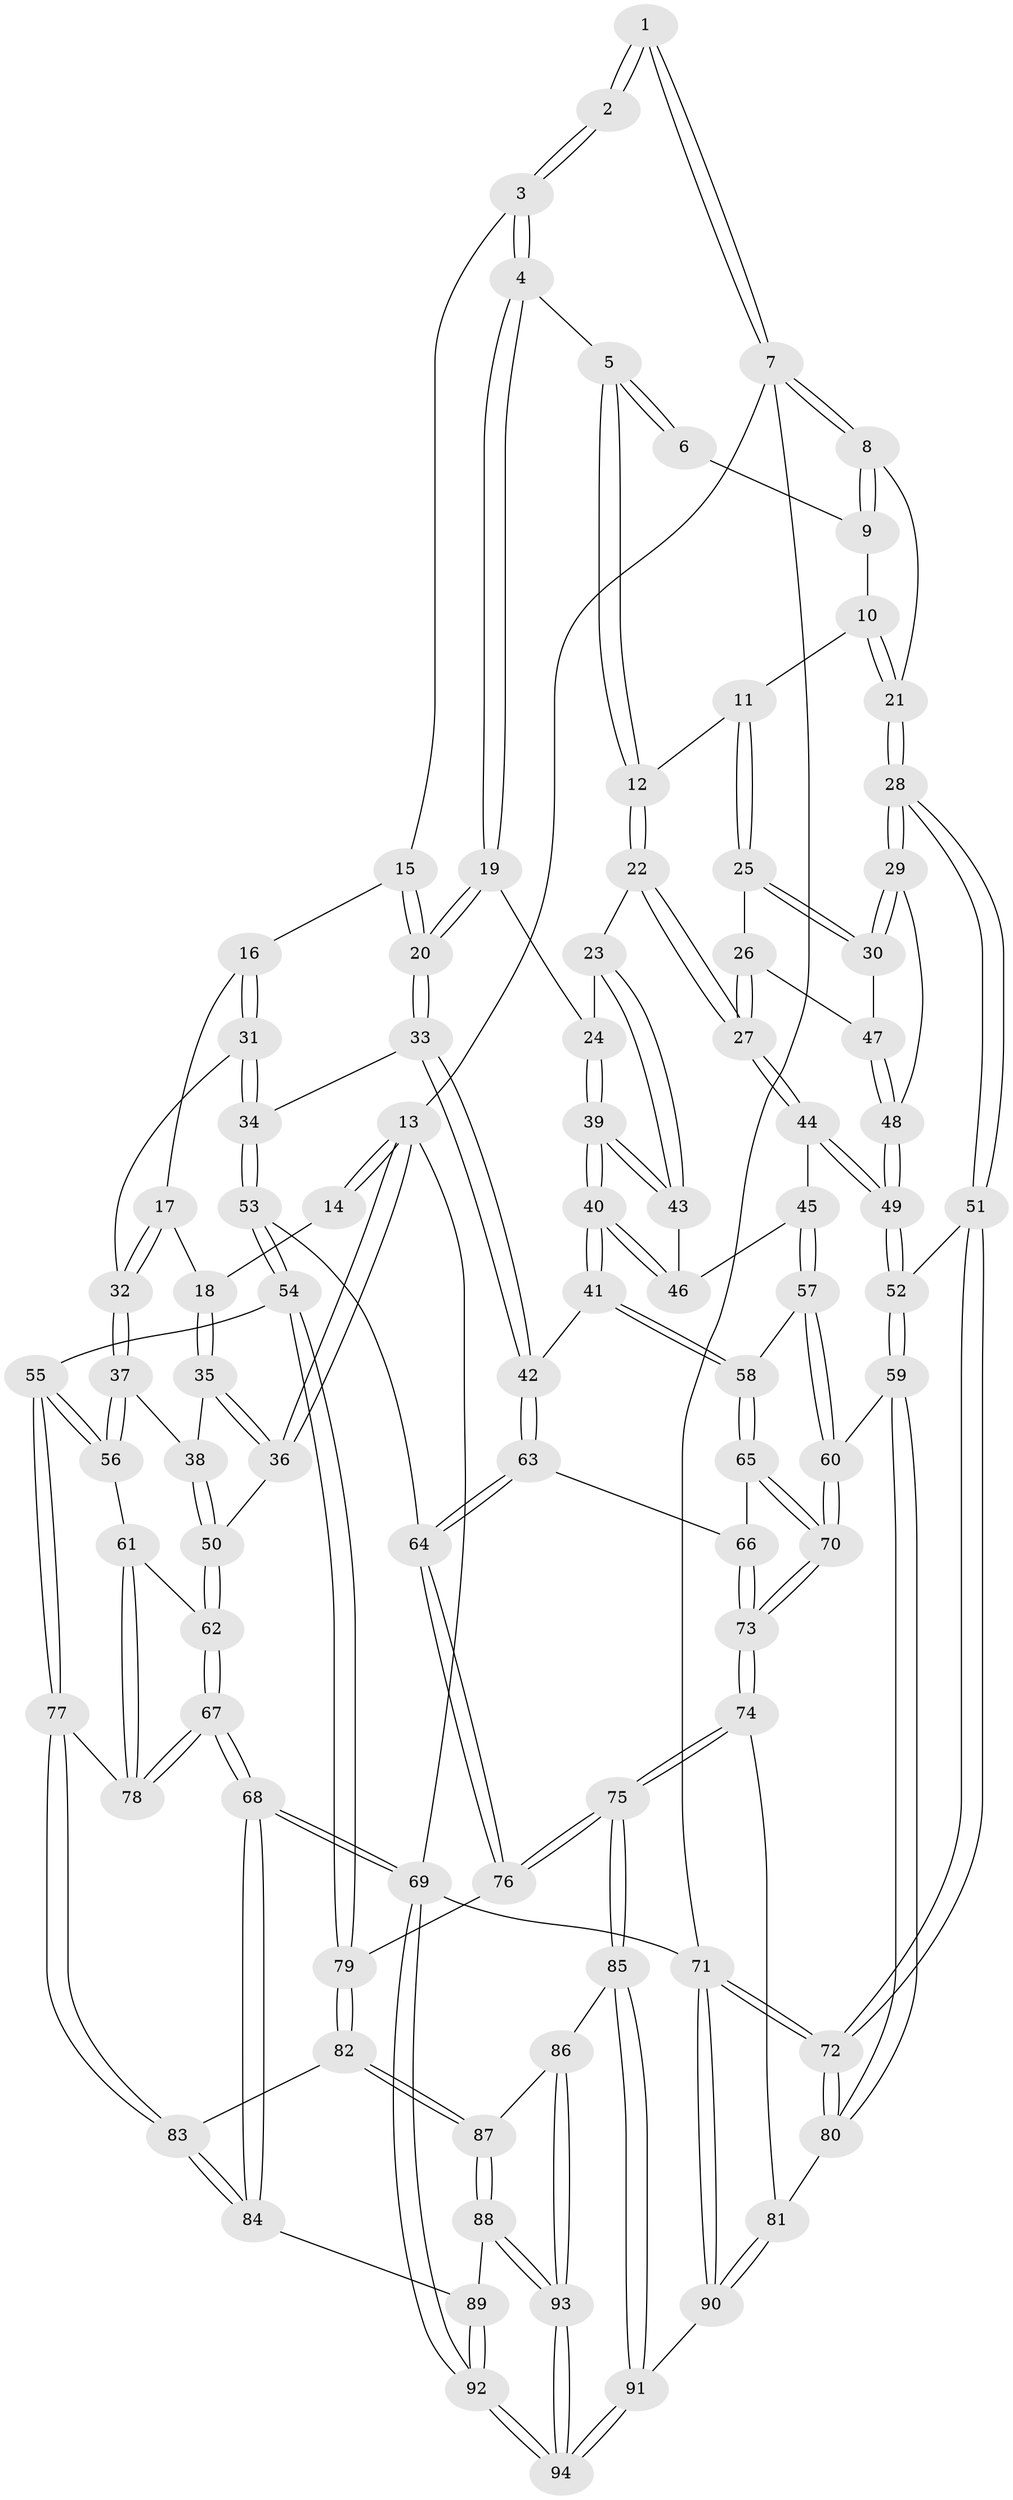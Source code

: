 // coarse degree distribution, {6: 0.10810810810810811, 4: 0.35135135135135137, 3: 0.13513513513513514, 7: 0.02702702702702703, 2: 0.05405405405405406, 5: 0.32432432432432434}
// Generated by graph-tools (version 1.1) at 2025/21/03/04/25 18:21:11]
// undirected, 94 vertices, 232 edges
graph export_dot {
graph [start="1"]
  node [color=gray90,style=filled];
  1 [pos="+0.8796008530468699+0"];
  2 [pos="+0.47483620219733375+0"];
  3 [pos="+0.47931776491791983+0"];
  4 [pos="+0.6919559713710076+0.11134971772886408"];
  5 [pos="+0.7476296313334148+0.12132774827267723"];
  6 [pos="+0.8555091815799643+0.03306275263128661"];
  7 [pos="+1+0"];
  8 [pos="+1+0.10247104912113703"];
  9 [pos="+0.8562883900504699+0.03388015352311784"];
  10 [pos="+0.9304267199771195+0.14211927342585656"];
  11 [pos="+0.8927744772469358+0.17995995948666632"];
  12 [pos="+0.759059142370407+0.1422046610277725"];
  13 [pos="+0+0"];
  14 [pos="+0.10477854776715252+0"];
  15 [pos="+0.4384511887483562+0.013885984400842113"];
  16 [pos="+0.360234508892976+0.11077496226021334"];
  17 [pos="+0.19263361684320238+0.14322253859340128"];
  18 [pos="+0.1825165807925214+0.14280092946716028"];
  19 [pos="+0.629041675499042+0.22267688123531906"];
  20 [pos="+0.5360278758081347+0.231574780555272"];
  21 [pos="+1+0.2050581807817066"];
  22 [pos="+0.7844708846257312+0.2503647205949697"];
  23 [pos="+0.7653600433085223+0.2625220486301583"];
  24 [pos="+0.6382220664141861+0.23447805665227453"];
  25 [pos="+0.8809870449285102+0.2123506397835994"];
  26 [pos="+0.8483319029679335+0.261591311048996"];
  27 [pos="+0.8338066034785481+0.2692050269014811"];
  28 [pos="+1+0.21147242518813605"];
  29 [pos="+1+0.27153044355891165"];
  30 [pos="+0.9893965182956888+0.2652704757514668"];
  31 [pos="+0.34660278455656424+0.316057049622084"];
  32 [pos="+0.32041493847326824+0.31665999340141543"];
  33 [pos="+0.4928297464497614+0.31808622927250746"];
  34 [pos="+0.39281922041916195+0.35258630370182353"];
  35 [pos="+0.16065858763149796+0.16021013443927146"];
  36 [pos="+0+0"];
  37 [pos="+0.1845288167572669+0.34569686413127115"];
  38 [pos="+0.10012055880459862+0.2520557011776672"];
  39 [pos="+0.6669901592771528+0.35900788595567923"];
  40 [pos="+0.6628182784302019+0.3741561406520305"];
  41 [pos="+0.6561551481586747+0.38560975234878214"];
  42 [pos="+0.6148371406841662+0.40580978751674485"];
  43 [pos="+0.7504828144990343+0.28723502039803395"];
  44 [pos="+0.850347229181307+0.38016728486535545"];
  45 [pos="+0.8306333754215958+0.38844722540985804"];
  46 [pos="+0.7746885484765066+0.3622920326095504"];
  47 [pos="+0.8827165688113647+0.2710434197639978"];
  48 [pos="+0.9424658286130347+0.33686749966949686"];
  49 [pos="+0.8914055796996019+0.39736187962077724"];
  50 [pos="+0+0.25522686007263756"];
  51 [pos="+1+0.39483306382510175"];
  52 [pos="+0.9260833500209436+0.44941693535668703"];
  53 [pos="+0.39227976142692583+0.48918900190004955"];
  54 [pos="+0.38672546931283547+0.49998174088189756"];
  55 [pos="+0.24273946631741533+0.5997052934043652"];
  56 [pos="+0.17003181943218132+0.4070345052001501"];
  57 [pos="+0.7738442471435375+0.45099392403336824"];
  58 [pos="+0.7511761454856817+0.45298954935382235"];
  59 [pos="+0.8942523708815853+0.5712797729732029"];
  60 [pos="+0.8648623691642577+0.5754790647967315"];
  61 [pos="+0+0.4680197523565711"];
  62 [pos="+0+0.47141443347053547"];
  63 [pos="+0.5965576985687362+0.47354785106343983"];
  64 [pos="+0.5789004660443566+0.49127697093641587"];
  65 [pos="+0.7299684143296138+0.4949777790110789"];
  66 [pos="+0.6603036998592849+0.514219193484028"];
  67 [pos="+0+0.6850640886964768"];
  68 [pos="+0+0.8494871433140082"];
  69 [pos="+0+1"];
  70 [pos="+0.7610186944876801+0.6373987227428094"];
  71 [pos="+1+1"];
  72 [pos="+1+0.7363634523195095"];
  73 [pos="+0.7288668348090924+0.6702675787527956"];
  74 [pos="+0.7030151001879287+0.7150124056765866"];
  75 [pos="+0.6426222685845665+0.7639320305249556"];
  76 [pos="+0.5688275584749746+0.6954762484966918"];
  77 [pos="+0.24028696336466254+0.605052470056521"];
  78 [pos="+0.23624166550097936+0.6049626368354224"];
  79 [pos="+0.5399583425631436+0.6860277976180678"];
  80 [pos="+1+0.6858785896628697"];
  81 [pos="+0.8938729575763137+0.7577391970307581"];
  82 [pos="+0.3199414991555921+0.7215248358442186"];
  83 [pos="+0.24933672399286752+0.6397267994197765"];
  84 [pos="+0.12301422495842666+0.8049895849184626"];
  85 [pos="+0.6357331367551284+0.85397554686038"];
  86 [pos="+0.4647384603480345+0.8738029324403518"];
  87 [pos="+0.32312213906513765+0.7515067187373975"];
  88 [pos="+0.2659140035976049+0.8938720592027048"];
  89 [pos="+0.18832398834917655+0.8681918331757182"];
  90 [pos="+0.8319049709433864+1"];
  91 [pos="+0.7477478983337577+1"];
  92 [pos="+0+1"];
  93 [pos="+0.3101505529767172+1"];
  94 [pos="+0.2813880944097687+1"];
  1 -- 2;
  1 -- 2;
  1 -- 7;
  1 -- 7;
  2 -- 3;
  2 -- 3;
  3 -- 4;
  3 -- 4;
  3 -- 15;
  4 -- 5;
  4 -- 19;
  4 -- 19;
  5 -- 6;
  5 -- 6;
  5 -- 12;
  5 -- 12;
  6 -- 9;
  7 -- 8;
  7 -- 8;
  7 -- 13;
  7 -- 71;
  8 -- 9;
  8 -- 9;
  8 -- 21;
  9 -- 10;
  10 -- 11;
  10 -- 21;
  10 -- 21;
  11 -- 12;
  11 -- 25;
  11 -- 25;
  12 -- 22;
  12 -- 22;
  13 -- 14;
  13 -- 14;
  13 -- 36;
  13 -- 36;
  13 -- 69;
  14 -- 18;
  15 -- 16;
  15 -- 20;
  15 -- 20;
  16 -- 17;
  16 -- 31;
  16 -- 31;
  17 -- 18;
  17 -- 32;
  17 -- 32;
  18 -- 35;
  18 -- 35;
  19 -- 20;
  19 -- 20;
  19 -- 24;
  20 -- 33;
  20 -- 33;
  21 -- 28;
  21 -- 28;
  22 -- 23;
  22 -- 27;
  22 -- 27;
  23 -- 24;
  23 -- 43;
  23 -- 43;
  24 -- 39;
  24 -- 39;
  25 -- 26;
  25 -- 30;
  25 -- 30;
  26 -- 27;
  26 -- 27;
  26 -- 47;
  27 -- 44;
  27 -- 44;
  28 -- 29;
  28 -- 29;
  28 -- 51;
  28 -- 51;
  29 -- 30;
  29 -- 30;
  29 -- 48;
  30 -- 47;
  31 -- 32;
  31 -- 34;
  31 -- 34;
  32 -- 37;
  32 -- 37;
  33 -- 34;
  33 -- 42;
  33 -- 42;
  34 -- 53;
  34 -- 53;
  35 -- 36;
  35 -- 36;
  35 -- 38;
  36 -- 50;
  37 -- 38;
  37 -- 56;
  37 -- 56;
  38 -- 50;
  38 -- 50;
  39 -- 40;
  39 -- 40;
  39 -- 43;
  39 -- 43;
  40 -- 41;
  40 -- 41;
  40 -- 46;
  40 -- 46;
  41 -- 42;
  41 -- 58;
  41 -- 58;
  42 -- 63;
  42 -- 63;
  43 -- 46;
  44 -- 45;
  44 -- 49;
  44 -- 49;
  45 -- 46;
  45 -- 57;
  45 -- 57;
  47 -- 48;
  47 -- 48;
  48 -- 49;
  48 -- 49;
  49 -- 52;
  49 -- 52;
  50 -- 62;
  50 -- 62;
  51 -- 52;
  51 -- 72;
  51 -- 72;
  52 -- 59;
  52 -- 59;
  53 -- 54;
  53 -- 54;
  53 -- 64;
  54 -- 55;
  54 -- 79;
  54 -- 79;
  55 -- 56;
  55 -- 56;
  55 -- 77;
  55 -- 77;
  56 -- 61;
  57 -- 58;
  57 -- 60;
  57 -- 60;
  58 -- 65;
  58 -- 65;
  59 -- 60;
  59 -- 80;
  59 -- 80;
  60 -- 70;
  60 -- 70;
  61 -- 62;
  61 -- 78;
  61 -- 78;
  62 -- 67;
  62 -- 67;
  63 -- 64;
  63 -- 64;
  63 -- 66;
  64 -- 76;
  64 -- 76;
  65 -- 66;
  65 -- 70;
  65 -- 70;
  66 -- 73;
  66 -- 73;
  67 -- 68;
  67 -- 68;
  67 -- 78;
  67 -- 78;
  68 -- 69;
  68 -- 69;
  68 -- 84;
  68 -- 84;
  69 -- 92;
  69 -- 92;
  69 -- 71;
  70 -- 73;
  70 -- 73;
  71 -- 72;
  71 -- 72;
  71 -- 90;
  71 -- 90;
  72 -- 80;
  72 -- 80;
  73 -- 74;
  73 -- 74;
  74 -- 75;
  74 -- 75;
  74 -- 81;
  75 -- 76;
  75 -- 76;
  75 -- 85;
  75 -- 85;
  76 -- 79;
  77 -- 78;
  77 -- 83;
  77 -- 83;
  79 -- 82;
  79 -- 82;
  80 -- 81;
  81 -- 90;
  81 -- 90;
  82 -- 83;
  82 -- 87;
  82 -- 87;
  83 -- 84;
  83 -- 84;
  84 -- 89;
  85 -- 86;
  85 -- 91;
  85 -- 91;
  86 -- 87;
  86 -- 93;
  86 -- 93;
  87 -- 88;
  87 -- 88;
  88 -- 89;
  88 -- 93;
  88 -- 93;
  89 -- 92;
  89 -- 92;
  90 -- 91;
  91 -- 94;
  91 -- 94;
  92 -- 94;
  92 -- 94;
  93 -- 94;
  93 -- 94;
}
